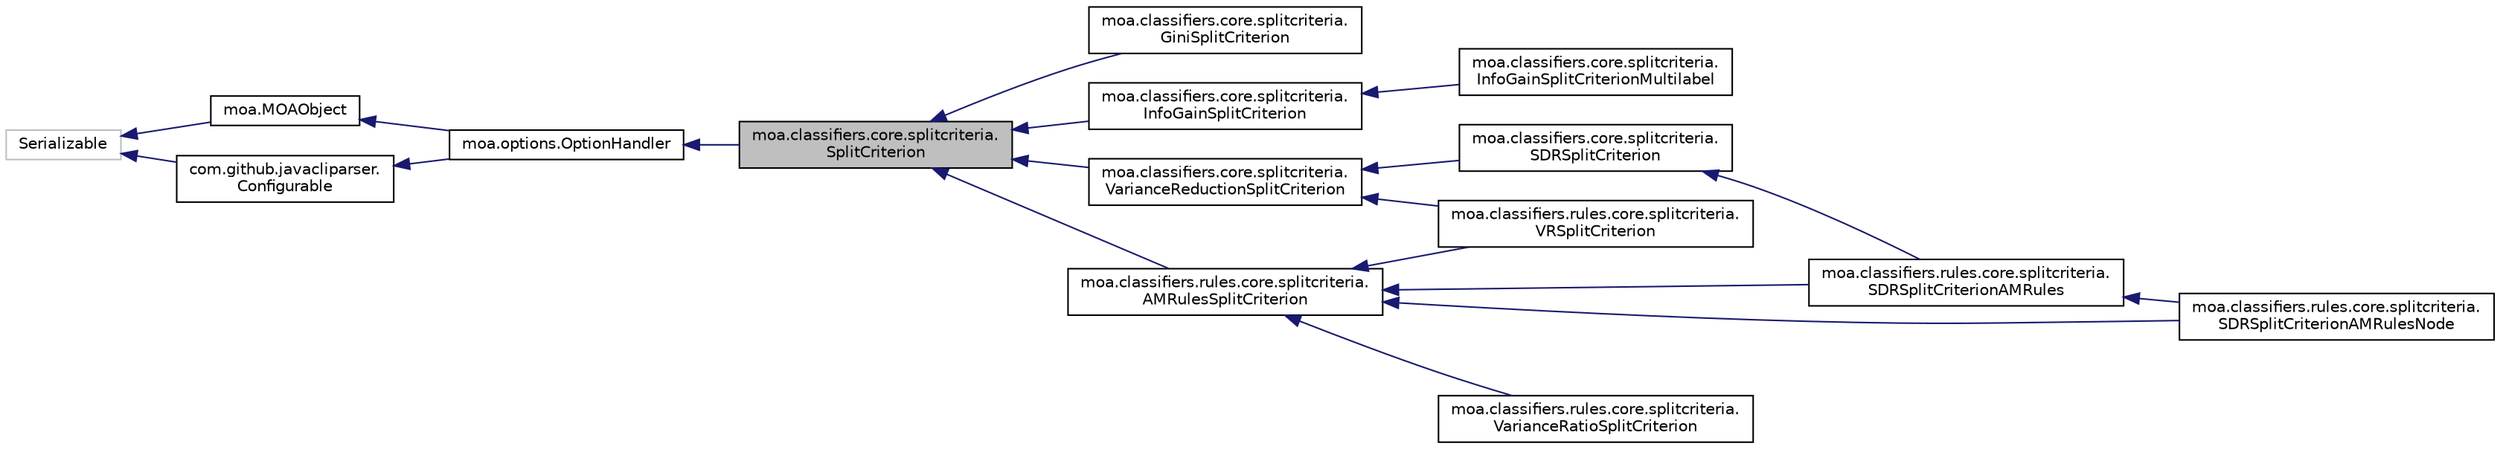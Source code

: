 digraph "moa.classifiers.core.splitcriteria.SplitCriterion"
{
 // LATEX_PDF_SIZE
  edge [fontname="Helvetica",fontsize="10",labelfontname="Helvetica",labelfontsize="10"];
  node [fontname="Helvetica",fontsize="10",shape=record];
  rankdir="LR";
  Node1 [label="moa.classifiers.core.splitcriteria.\lSplitCriterion",height=0.2,width=0.4,color="black", fillcolor="grey75", style="filled", fontcolor="black",tooltip=" "];
  Node2 -> Node1 [dir="back",color="midnightblue",fontsize="10",style="solid"];
  Node2 [label="moa.options.OptionHandler",height=0.2,width=0.4,color="black", fillcolor="white", style="filled",URL="$interfacemoa_1_1options_1_1_option_handler.html",tooltip=" "];
  Node3 -> Node2 [dir="back",color="midnightblue",fontsize="10",style="solid"];
  Node3 [label="moa.MOAObject",height=0.2,width=0.4,color="black", fillcolor="white", style="filled",URL="$interfacemoa_1_1_m_o_a_object.html",tooltip=" "];
  Node4 -> Node3 [dir="back",color="midnightblue",fontsize="10",style="solid"];
  Node4 [label="Serializable",height=0.2,width=0.4,color="grey75", fillcolor="white", style="filled",tooltip=" "];
  Node5 -> Node2 [dir="back",color="midnightblue",fontsize="10",style="solid"];
  Node5 [label="com.github.javacliparser.\lConfigurable",height=0.2,width=0.4,color="black", fillcolor="white", style="filled",URL="$interfacecom_1_1github_1_1javacliparser_1_1_configurable.html",tooltip=" "];
  Node4 -> Node5 [dir="back",color="midnightblue",fontsize="10",style="solid"];
  Node1 -> Node6 [dir="back",color="midnightblue",fontsize="10",style="solid"];
  Node6 [label="moa.classifiers.core.splitcriteria.\lGiniSplitCriterion",height=0.2,width=0.4,color="black", fillcolor="white", style="filled",URL="$classmoa_1_1classifiers_1_1core_1_1splitcriteria_1_1_gini_split_criterion.html",tooltip=" "];
  Node1 -> Node7 [dir="back",color="midnightblue",fontsize="10",style="solid"];
  Node7 [label="moa.classifiers.core.splitcriteria.\lInfoGainSplitCriterion",height=0.2,width=0.4,color="black", fillcolor="white", style="filled",URL="$classmoa_1_1classifiers_1_1core_1_1splitcriteria_1_1_info_gain_split_criterion.html",tooltip=" "];
  Node7 -> Node8 [dir="back",color="midnightblue",fontsize="10",style="solid"];
  Node8 [label="moa.classifiers.core.splitcriteria.\lInfoGainSplitCriterionMultilabel",height=0.2,width=0.4,color="black", fillcolor="white", style="filled",URL="$classmoa_1_1classifiers_1_1core_1_1splitcriteria_1_1_info_gain_split_criterion_multilabel.html",tooltip=" "];
  Node1 -> Node9 [dir="back",color="midnightblue",fontsize="10",style="solid"];
  Node9 [label="moa.classifiers.core.splitcriteria.\lVarianceReductionSplitCriterion",height=0.2,width=0.4,color="black", fillcolor="white", style="filled",URL="$classmoa_1_1classifiers_1_1core_1_1splitcriteria_1_1_variance_reduction_split_criterion.html",tooltip=" "];
  Node9 -> Node10 [dir="back",color="midnightblue",fontsize="10",style="solid"];
  Node10 [label="moa.classifiers.core.splitcriteria.\lSDRSplitCriterion",height=0.2,width=0.4,color="black", fillcolor="white", style="filled",URL="$classmoa_1_1classifiers_1_1core_1_1splitcriteria_1_1_s_d_r_split_criterion.html",tooltip=" "];
  Node10 -> Node11 [dir="back",color="midnightblue",fontsize="10",style="solid"];
  Node11 [label="moa.classifiers.rules.core.splitcriteria.\lSDRSplitCriterionAMRules",height=0.2,width=0.4,color="black", fillcolor="white", style="filled",URL="$classmoa_1_1classifiers_1_1rules_1_1core_1_1splitcriteria_1_1_s_d_r_split_criterion_a_m_rules.html",tooltip=" "];
  Node11 -> Node12 [dir="back",color="midnightblue",fontsize="10",style="solid"];
  Node12 [label="moa.classifiers.rules.core.splitcriteria.\lSDRSplitCriterionAMRulesNode",height=0.2,width=0.4,color="black", fillcolor="white", style="filled",URL="$classmoa_1_1classifiers_1_1rules_1_1core_1_1splitcriteria_1_1_s_d_r_split_criterion_a_m_rules_node.html",tooltip=" "];
  Node9 -> Node13 [dir="back",color="midnightblue",fontsize="10",style="solid"];
  Node13 [label="moa.classifiers.rules.core.splitcriteria.\lVRSplitCriterion",height=0.2,width=0.4,color="black", fillcolor="white", style="filled",URL="$classmoa_1_1classifiers_1_1rules_1_1core_1_1splitcriteria_1_1_v_r_split_criterion.html",tooltip=" "];
  Node1 -> Node14 [dir="back",color="midnightblue",fontsize="10",style="solid"];
  Node14 [label="moa.classifiers.rules.core.splitcriteria.\lAMRulesSplitCriterion",height=0.2,width=0.4,color="black", fillcolor="white", style="filled",URL="$interfacemoa_1_1classifiers_1_1rules_1_1core_1_1splitcriteria_1_1_a_m_rules_split_criterion.html",tooltip=" "];
  Node14 -> Node11 [dir="back",color="midnightblue",fontsize="10",style="solid"];
  Node14 -> Node12 [dir="back",color="midnightblue",fontsize="10",style="solid"];
  Node14 -> Node15 [dir="back",color="midnightblue",fontsize="10",style="solid"];
  Node15 [label="moa.classifiers.rules.core.splitcriteria.\lVarianceRatioSplitCriterion",height=0.2,width=0.4,color="black", fillcolor="white", style="filled",URL="$classmoa_1_1classifiers_1_1rules_1_1core_1_1splitcriteria_1_1_variance_ratio_split_criterion.html",tooltip=" "];
  Node14 -> Node13 [dir="back",color="midnightblue",fontsize="10",style="solid"];
}
